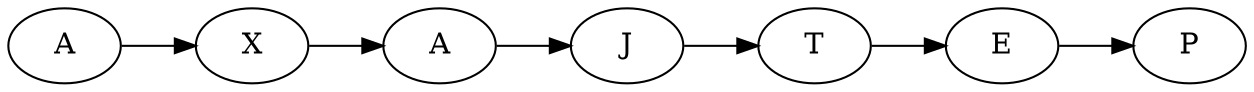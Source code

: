 digraph grafo {
	
node0 [label=A];
node0 -> node1;
node1 [label=X];
node1 -> node2;
node2 [label=A];
node2 -> node3;
node3 [label=J];
node3 -> node4;
node4 [label=T];
node4 -> node5;
node5 [label=E];
node5 -> node6;
node6 [label=P];

rankdir=LR;}
